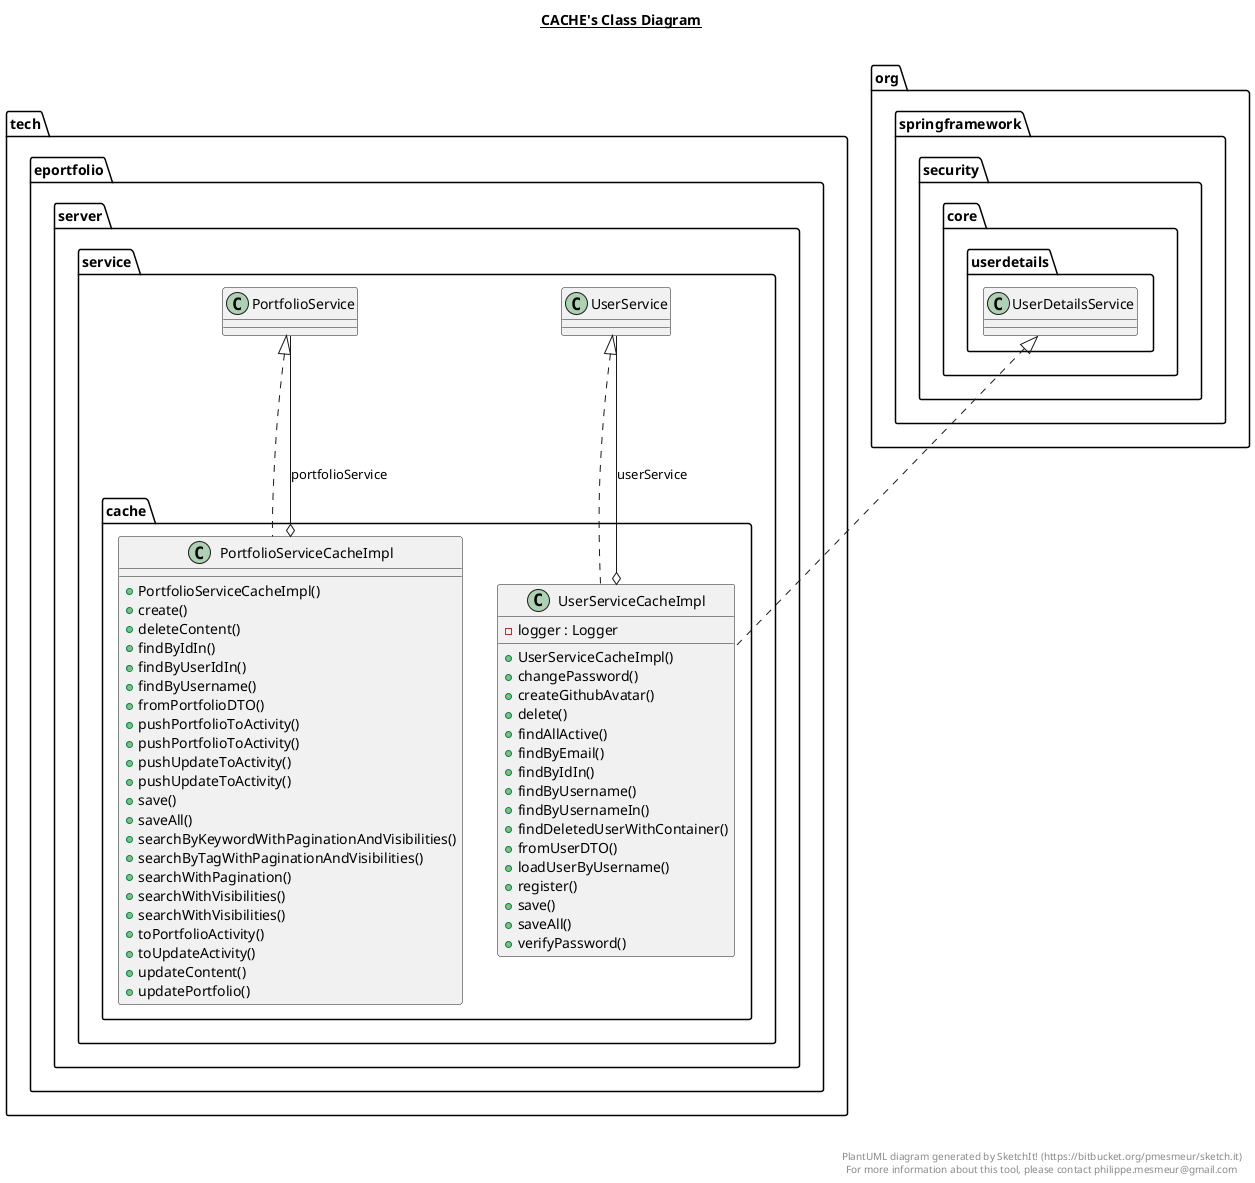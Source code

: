 @startuml

title __CACHE's Class Diagram__\n

  namespace tech.eportfolio.server {
    namespace service {
      namespace cache {
        class tech.eportfolio.server.service.cache.PortfolioServiceCacheImpl {
            + PortfolioServiceCacheImpl()
            + create()
            + deleteContent()
            + findByIdIn()
            + findByUserIdIn()
            + findByUsername()
            + fromPortfolioDTO()
            + pushPortfolioToActivity()
            + pushPortfolioToActivity()
            + pushUpdateToActivity()
            + pushUpdateToActivity()
            + save()
            + saveAll()
            + searchByKeywordWithPaginationAndVisibilities()
            + searchByTagWithPaginationAndVisibilities()
            + searchWithPagination()
            + searchWithVisibilities()
            + searchWithVisibilities()
            + toPortfolioActivity()
            + toUpdateActivity()
            + updateContent()
            + updatePortfolio()
        }
      }
    }
  }
  

  namespace tech.eportfolio.server {
    namespace service {
      namespace cache {
        class tech.eportfolio.server.service.cache.UserServiceCacheImpl {
            - logger : Logger
            + UserServiceCacheImpl()
            + changePassword()
            + createGithubAvatar()
            + delete()
            + findAllActive()
            + findByEmail()
            + findByIdIn()
            + findByUsername()
            + findByUsernameIn()
            + findDeletedUserWithContainer()
            + fromUserDTO()
            + loadUserByUsername()
            + register()
            + save()
            + saveAll()
            + verifyPassword()
        }
      }
    }
  }
  

  tech.eportfolio.server.service.cache.PortfolioServiceCacheImpl .up.|> tech.eportfolio.server.service.PortfolioService
  tech.eportfolio.server.service.cache.PortfolioServiceCacheImpl o-- tech.eportfolio.server.service.PortfolioService : portfolioService
  tech.eportfolio.server.service.cache.UserServiceCacheImpl .up.|> org.springframework.security.core.userdetails.UserDetailsService
  tech.eportfolio.server.service.cache.UserServiceCacheImpl .up.|> tech.eportfolio.server.service.UserService
  tech.eportfolio.server.service.cache.UserServiceCacheImpl o-- tech.eportfolio.server.service.UserService : userService


right footer


PlantUML diagram generated by SketchIt! (https://bitbucket.org/pmesmeur/sketch.it)
For more information about this tool, please contact philippe.mesmeur@gmail.com
endfooter

@enduml
